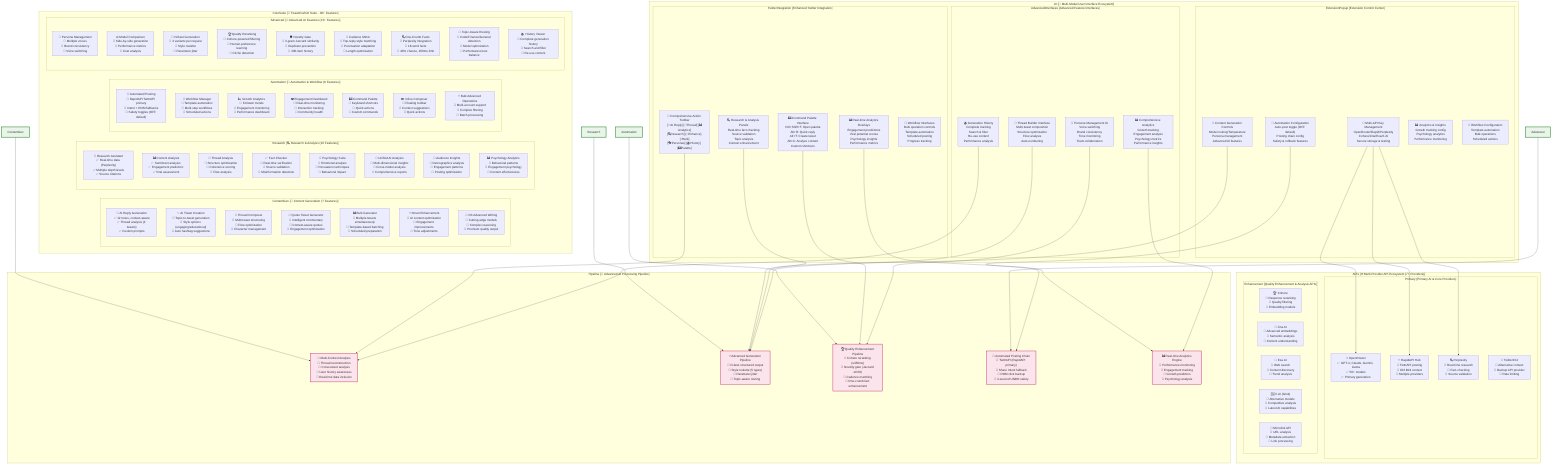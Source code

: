 graph TB
    %% Core System Ecosystem - Complete 38+ Feature Suite
    subgraph "CoreSuite [🎯 TweetCraft AI Suite - 38+ Features]"
        subgraph "ContentGen [🚀 Content Generation (7 Features)]"
            ReplyGen["💬 AI Reply Generation<br/>✅ 12 tones, context-aware<br/>✅ Thread analysis (4 tweets)<br/>✅ Custom prompts"]
            
            TweetGen["✨ AI Tweet Creation<br/>🔄 Topic-to-tweet generation<br/>🔄 Style options (engaging/educational)<br/>🔄 Auto hashtag suggestions"]
            
            ThreadComp["🧵 Thread Composer<br/>🔄 Multi-tweet structuring<br/>🔄 Flow optimization<br/>🔄 Character management"]
            
            QuoteGen["💬 Quote Tweet Generator<br/>🔄 Intelligent commentary<br/>🔄 Context-aware quotes<br/>🔄 Engagement optimization"]
            
            BulkGen["📊 Bulk Generator<br/>🔄 Multiple tweets simultaneously<br/>🔄 Template-based batching<br/>🔄 Scheduled preparation"]
            
            SmartEnhance["⚡ Smart Enhancement<br/>🔄 AI content optimization<br/>🔄 Engagement improvements<br/>🔄 Tone adjustments"]
            
            O3Advanced["🧠 O3 Advanced Writing<br/>🔄 Cutting-edge models<br/>🔄 Complex reasoning<br/>🔄 Premium quality output"]
        end
        
        subgraph "Research [🔍 Research & Analysis (10 Features)]"
            ResearchAssist["🔬 Research Assistant<br/>✅ Real-time data (Perplexity)<br/>✅ Multiple depth levels<br/>✅ Source citations"]
            
            ContentAnalysis["📊 Content Analysis<br/>✅ Sentiment analysis<br/>✅ Engagement prediction<br/>✅ Viral assessment"]
            
            ThreadAnalysis["🧵 Thread Analysis<br/>🔄 Structure optimization<br/>🔄 Coherence scoring<br/>🔄 Flow analysis"]
            
            FactCheck["✅ Fact Checker<br/>🔄 Real-time verification<br/>🔄 Source validation<br/>🔄 Misinformation detection"]
            
            PsychSuite["🧠 Psychology Suite<br/>🔄 Emotional analysis<br/>🔄 Persuasion techniques<br/>🔄 Behavioral impact"]
            
            UnifiedAnalysis["🤖 Unified AI Analysis<br/>🔄 Multi-dimensional insights<br/>🔄 Cross-model analysis<br/>🔄 Comprehensive reports"]
            
            AudienceInsights["👥 Audience Insights<br/>🔄 Demographics analysis<br/>🔄 Engagement patterns<br/>🔄 Posting optimization"]
            
            PsychAnalytics["📊 Psychology Analytics<br/>🔄 Behavioral patterns<br/>🔄 Engagement psychology<br/>🔄 Content effectiveness"]
        end
        
        subgraph "Automation [🤖 Automation & Workflow (8 Features)]"
            AutoPost["🚀 Automated Posting<br/>🔄 RapidAPI TwttrAPI primary<br/>🔄 Intent + DOM fallbacks<br/>🔄 Safety toggles (OFF default)"]
            
            WorkflowMgr["🔄 Workflow Manager<br/>🔄 Template automation<br/>🔄 Multi-step workflows<br/>🔄 Scheduled actions"]
            
            GrowthAnalytics["📈 Growth Analytics<br/>🔄 Follower trends<br/>🔄 Engagement monitoring<br/>🔄 Performance dashboard"]
            
            EngagementDash["❤️ Engagement Dashboard<br/>🔄 Real-time monitoring<br/>🔄 Interaction tracking<br/>🔄 Community health"]
            
            CommandPalette["⌨️ Command Palette<br/>🔄 Keyboard shortcuts<br/>🔄 Quick actions<br/>🔄 Custom commands"]
            
            InlineComposer["✏️ Inline Composer<br/>🔄 Floating toolbar<br/>🔄 Context suggestions<br/>🔄 Quick actions"]
            
            BulkOperations["⚡ Bulk Advanced Operations<br/>🔄 Multi-account support<br/>🔄 Complex filtering<br/>🔄 Batch processing"]
        end
        
        subgraph "Advanced [🔬 Advanced AI Features (13+ Features)]"
            PersonaMgmt["👤 Persona Management<br/>🔄 Multiple voices<br/>🔄 Brand consistency<br/>🔄 Voice switching"]
            
            ModelComparison["⚖️ Model Comparison<br/>🔄 Side-by-side generation<br/>🔄 Performance metrics<br/>🔄 Cost analysis"]
            
            NBestGen["🎪 N-Best Generation<br/>🔄 3 variants per request<br/>🔄 Style roulette<br/>🔄 Parameter jitter"]
            
            QualityRerank["🏆 Quality Reranking<br/>🔄 Cohere-powered filtering<br/>🔄 Human-preference learning<br/>🔄 Cliche detection"]
            
            NoveltyGate["🛡️ Novelty Gate<br/>🔄 3-gram Jaccard similarity<br/>🔄 Duplicate prevention<br/>🔄 200-item history"]
            
            CadenceMimic["🎯 Cadence Mimic<br/>🔄 Top-reply style matching<br/>🔄 Punctuation adaptation<br/>🔄 Length optimization"]
            
            OneCrumb["🔍 One-Crumb Facts<br/>🔄 Perplexity integration<br/>🔄 18-word facts<br/>🔄 40% chance, 450ms limit"]
            
            TopicRouting["🎯 Topic-Aware Routing<br/>🔄 Code/Finance/General detection<br/>🔄 Model optimization<br/>🔄 Performance/cost balance"]
            
            HistoryViewer["📚 History Viewer<br/>🔄 Complete generation history<br/>🔄 Search and filter<br/>🔄 Re-use content"]
        end
    end

    %% Multi-API Integration Ecosystem
    subgraph "APIs [🌐 Multi-Provider API Ecosystem (7+ Providers)]"
        subgraph "Primary [Primary AI & Core Providers]"
            OpenRouter["🤖 OpenRouter<br/>✅ GPT-4, Claude, Gemini, Llama<br/>✅ 50+ models<br/>✅ Primary generation"]
            
            RapidAPI["⚡ RapidAPI Hub<br/>🔄 TwttrAPI posting<br/>🔄 Old Bird context<br/>🔄 Multiple providers"]
            
            Perplexity["🔍 Perplexity<br/>🔄 Real-time research<br/>🔄 Fact-checking<br/>🔄 Source validation"]
            
            Twitter154["📱 Twitter154<br/>🔄 Alternative context<br/>🔄 Backup API provider<br/>🔄 Rate limiting"]
        end
        
        subgraph "Enhancement [Quality Enhancement & Analysis APIs]"
            Cohere["🏆 Cohere<br/>🔄 Response reranking<br/>🔄 Quality filtering<br/>🔄 Embedding models"]
            
            JinaAI["🔗 Jina AI<br/>🔄 Advanced embeddings<br/>🔄 Semantic analysis<br/>🔄 Content understanding"]
            
            ExaAI["🔎 Exa AI<br/>🔄 Web search<br/>🔄 Content discovery<br/>🔄 Trend analysis"]
            
            XAI["🆚 X.AI (Grok)<br/>🔄 Alternative models<br/>🔄 Competitive analysis<br/>🔄 Latest AI capabilities"]
            
            MicrolinkAPI["🔗 Microlink API<br/>🔄 URL analysis<br/>🔄 Metadata extraction<br/>🔄 Link processing"]
        end
    end

    %% Enhanced Processing Pipeline
    subgraph "Pipeline [🧠 Advanced AI Processing Pipeline]"
        MultiContext["🧵 Multi-Context Analysis<br/>🔄 Thread reconstruction<br/>🔄 Cross-tweet analysis<br/>🔄 User history awareness<br/>🔄 Real-time data inclusion"]
        
        AdvancedGeneration["⚡ Advanced Generation Pipeline<br/>🔄 N-best structured output<br/>🔄 Style roulette (5 types)<br/>🔄 Parameter jitter<br/>🔄 Topic-aware routing"]
        
        QualityPipeline["🏆 Quality Enhancement Pipeline<br/>🔄 Cohere reranking (≤450ms)<br/>🔄 Novelty gate (Jaccard ≥0.58)<br/>🔄 Cadence matching<br/>🔄 One-crumb fact enhancement"]
        
        PostingChain["🚀 Automated Posting Chain<br/>🔄 TwttrAPI (RapidAPI primary)<br/>🔄 Share Intent fallback<br/>🔄 DOM click backup<br/>🔄 3-second UNDO safety"]
        
        AnalyticsEngine["📊 Real-time Analytics Engine<br/>🔄 Performance monitoring<br/>🔄 Engagement tracking<br/>🔄 Growth prediction<br/>🔄 Psychology analysis"]
    end

    %% Comprehensive User Interface Ecosystem
    subgraph "UI [🎨 Multi-Modal User Interface Ecosystem]"
        subgraph "ExtensionPopup [Extension Control Center]"
            MultiAPIKeys["🔑 Multi-API Key Management<br/>OpenRouter/Rapid/Perplexity<br/>Cohere/Jina/Exa/X.AI<br/>Secure storage & testing"]
            
            ContentControls["📝 Content Generation Controls<br/>Model routing/Temperature<br/>Persona management<br/>Advanced AI features"]
            
            AutomationSettings["🤖 Automation Configuration<br/>Auto-post toggle (OFF default)<br/>Posting chain config<br/>Safety & rollback features"]
            
            AnalyticsControls["📊 Analytics & Insights<br/>Growth tracking config<br/>Psychology analytics<br/>Performance monitoring"]
            
            WorkflowConfig["🔄 Workflow Configuration<br/>Template automation<br/>Bulk operations<br/>Scheduled actions"]
        end
        
        subgraph "TwitterIntegration [Enhanced Twitter Integration]"
            ComprehensiveToolbar["🔧 Comprehensive Action Toolbar<br/>[✨AI Reply] [🧵Thread] [📊Analytics]<br/>[🔍Research] [💡Enhance] [⚡Bulk]<br/>[🎭Personas] [📚History] [⌨️Palette]"]
            
            CommandInterface["⌨️ Command Palette Interface<br/>Ctrl+Shift+T: Open palette<br/>Alt+R: Quick reply<br/>Alt+T: Create tweet<br/>Alt+A: Analyze content<br/>Custom shortcuts"]
            
            AnalyticsOverlays["📊 Real-time Analytics Overlays<br/>Engagement predictions<br/>Viral potential scores<br/>Psychology insights<br/>Performance metrics"]
            
            ResearchPanels["🔍 Research & Analysis Panels<br/>Real-time fact checking<br/>Source validation<br/>Topic analysis<br/>Context enhancement"]
            
            WorkflowInterfaces["🔄 Workflow Interfaces<br/>Bulk operation controls<br/>Template automation<br/>Scheduled posting<br/>Progress tracking"]
        end
        
        subgraph "AdvancedInterfaces [Advanced Feature Interfaces]"
            ThreadBuilder["🧵 Thread Builder Interface<br/>Multi-tweet composition<br/>Structure optimization<br/>Flow analysis<br/>Auto-numbering"]
            
            PersonaManager["👤 Persona Management UI<br/>Voice switching<br/>Brand consistency<br/>Tone monitoring<br/>Team collaboration"]
            
            AnalyticsDashboard["📊 Comprehensive Analytics<br/>Growth tracking<br/>Engagement analysis<br/>Psychology metrics<br/>Performance insights"]
            
            HistoryManager["📚 Generation History<br/>Complete tracking<br/>Search & filter<br/>Re-use content<br/>Performance analysis"]
        end
    end

    %% Flow Connections
    ContentGen --> MultiContext
    Research --> AdvancedGeneration  
    Automation --> QualityPipeline
    Advanced --> PostingChain
    
    MultiAPIKeys --> OpenRouter
    MultiAPIKeys --> RapidAPI
    MultiAPIKeys --> Perplexity
    ContentControls --> AdvancedGeneration
    AutomationSettings --> PostingChain
    
    ComprehensiveToolbar --> MultiContext
    CommandInterface --> QualityPipeline
    AnalyticsOverlays --> AnalyticsEngine
    ResearchPanels --> AdvancedGeneration
    
    %% Advanced feature flows
    ThreadBuilder --> AdvancedGeneration
    PersonaManager --> QualityPipeline
    AnalyticsDashboard --> AnalyticsEngine
    HistoryManager --> MultiContext
    
    %% Styling
    classDef core fill:#e8f5e8,stroke:#388e3c,stroke-width:3px
    classDef apis fill:#fff3e0,stroke:#f57c00,stroke-width:2px
    classDef pipeline fill:#fce4ec,stroke:#c2185b,stroke-width:2px
    classDef ui fill:#e1f5fe,stroke:#0277bd,stroke-width:2px
    
    class ContentGen,Research,Automation,Advanced core
    class Primary,Enhancement apis
    class MultiContext,AdvancedGeneration,QualityPipeline,PostingChain,AnalyticsEngine pipeline
    class ExtensionPopup,TwitterIntegration,AdvancedInterfaces ui